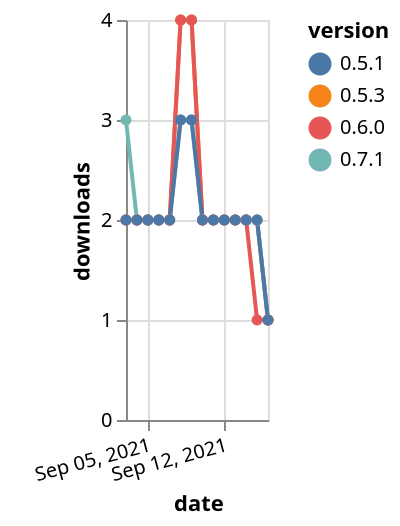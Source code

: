 {"$schema": "https://vega.github.io/schema/vega-lite/v5.json", "description": "A simple bar chart with embedded data.", "data": {"values": [{"date": "2021-09-03", "total": 1777, "delta": 2, "version": "0.5.3"}, {"date": "2021-09-04", "total": 1779, "delta": 2, "version": "0.5.3"}, {"date": "2021-09-05", "total": 1781, "delta": 2, "version": "0.5.3"}, {"date": "2021-09-06", "total": 1783, "delta": 2, "version": "0.5.3"}, {"date": "2021-09-07", "total": 1785, "delta": 2, "version": "0.5.3"}, {"date": "2021-09-08", "total": 1789, "delta": 4, "version": "0.5.3"}, {"date": "2021-09-09", "total": 1793, "delta": 4, "version": "0.5.3"}, {"date": "2021-09-10", "total": 1795, "delta": 2, "version": "0.5.3"}, {"date": "2021-09-11", "total": 1797, "delta": 2, "version": "0.5.3"}, {"date": "2021-09-12", "total": 1799, "delta": 2, "version": "0.5.3"}, {"date": "2021-09-13", "total": 1801, "delta": 2, "version": "0.5.3"}, {"date": "2021-09-14", "total": 1803, "delta": 2, "version": "0.5.3"}, {"date": "2021-09-15", "total": 1805, "delta": 2, "version": "0.5.3"}, {"date": "2021-09-16", "total": 1806, "delta": 1, "version": "0.5.3"}, {"date": "2021-09-03", "total": 290, "delta": 3, "version": "0.7.1"}, {"date": "2021-09-04", "total": 292, "delta": 2, "version": "0.7.1"}, {"date": "2021-09-05", "total": 294, "delta": 2, "version": "0.7.1"}, {"date": "2021-09-06", "total": 296, "delta": 2, "version": "0.7.1"}, {"date": "2021-09-07", "total": 298, "delta": 2, "version": "0.7.1"}, {"date": "2021-09-08", "total": 301, "delta": 3, "version": "0.7.1"}, {"date": "2021-09-09", "total": 304, "delta": 3, "version": "0.7.1"}, {"date": "2021-09-10", "total": 306, "delta": 2, "version": "0.7.1"}, {"date": "2021-09-11", "total": 308, "delta": 2, "version": "0.7.1"}, {"date": "2021-09-12", "total": 310, "delta": 2, "version": "0.7.1"}, {"date": "2021-09-13", "total": 312, "delta": 2, "version": "0.7.1"}, {"date": "2021-09-14", "total": 314, "delta": 2, "version": "0.7.1"}, {"date": "2021-09-15", "total": 316, "delta": 2, "version": "0.7.1"}, {"date": "2021-09-16", "total": 317, "delta": 1, "version": "0.7.1"}, {"date": "2021-09-03", "total": 473, "delta": 2, "version": "0.6.0"}, {"date": "2021-09-04", "total": 475, "delta": 2, "version": "0.6.0"}, {"date": "2021-09-05", "total": 477, "delta": 2, "version": "0.6.0"}, {"date": "2021-09-06", "total": 479, "delta": 2, "version": "0.6.0"}, {"date": "2021-09-07", "total": 481, "delta": 2, "version": "0.6.0"}, {"date": "2021-09-08", "total": 485, "delta": 4, "version": "0.6.0"}, {"date": "2021-09-09", "total": 489, "delta": 4, "version": "0.6.0"}, {"date": "2021-09-10", "total": 491, "delta": 2, "version": "0.6.0"}, {"date": "2021-09-11", "total": 493, "delta": 2, "version": "0.6.0"}, {"date": "2021-09-12", "total": 495, "delta": 2, "version": "0.6.0"}, {"date": "2021-09-13", "total": 497, "delta": 2, "version": "0.6.0"}, {"date": "2021-09-14", "total": 499, "delta": 2, "version": "0.6.0"}, {"date": "2021-09-15", "total": 500, "delta": 1, "version": "0.6.0"}, {"date": "2021-09-16", "total": 501, "delta": 1, "version": "0.6.0"}, {"date": "2021-09-03", "total": 2068, "delta": 2, "version": "0.5.1"}, {"date": "2021-09-04", "total": 2070, "delta": 2, "version": "0.5.1"}, {"date": "2021-09-05", "total": 2072, "delta": 2, "version": "0.5.1"}, {"date": "2021-09-06", "total": 2074, "delta": 2, "version": "0.5.1"}, {"date": "2021-09-07", "total": 2076, "delta": 2, "version": "0.5.1"}, {"date": "2021-09-08", "total": 2079, "delta": 3, "version": "0.5.1"}, {"date": "2021-09-09", "total": 2082, "delta": 3, "version": "0.5.1"}, {"date": "2021-09-10", "total": 2084, "delta": 2, "version": "0.5.1"}, {"date": "2021-09-11", "total": 2086, "delta": 2, "version": "0.5.1"}, {"date": "2021-09-12", "total": 2088, "delta": 2, "version": "0.5.1"}, {"date": "2021-09-13", "total": 2090, "delta": 2, "version": "0.5.1"}, {"date": "2021-09-14", "total": 2092, "delta": 2, "version": "0.5.1"}, {"date": "2021-09-15", "total": 2094, "delta": 2, "version": "0.5.1"}, {"date": "2021-09-16", "total": 2095, "delta": 1, "version": "0.5.1"}]}, "width": "container", "mark": {"type": "line", "point": {"filled": true}}, "encoding": {"x": {"field": "date", "type": "temporal", "timeUnit": "yearmonthdate", "title": "date", "axis": {"labelAngle": -15}}, "y": {"field": "delta", "type": "quantitative", "title": "downloads"}, "color": {"field": "version", "type": "nominal"}, "tooltip": {"field": "delta"}}}